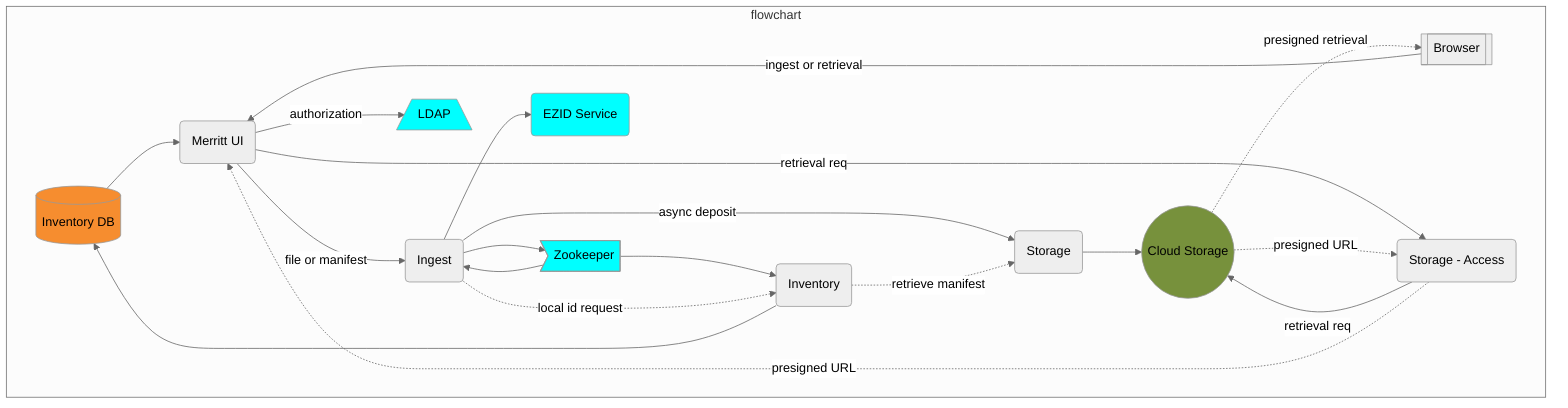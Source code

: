 %%{init: {'theme': 'neutral', 'securityLevel': 'loose'}}%%
graph TD
  RDS[(Inventory DB)]
  UI("Merritt UI")
  click UI href "https://github.com/CDLUC3/mrt-dashboard" "source code"
  ING(Ingest)
  click ING href "https://github.com/CDLUC3/mrt-ingest" "source code"
  ST(Storage)
  click ST href "https://github.com/CDLUC3/mrt-store" "source code"
  STACC(Storage - Access)
  click STACC href "https://github.com/CDLUC3/mrt-store" "source code"
  INV(Inventory)
  click INV href "https://github.com/CDLUC3/mrt-inventory" "source code"
  CLOUD(("Cloud Storage"))
  click INV href "https://github.com/CDLUC3/mrt-cloud" "source code"
  LDAP[/LDAP\]
  ZOO>Zookeeper]
  click ZOO href "https://github.com/CDLUC3/mrt-zoo" "source code"
  EZID(EZID Service)
  click EZID href "https://ezid.cdlib.org/" "service link"
  BROWSER[[Browser]]

  subgraph flowchart
    BROWSER --> |ingest or retrieval| UI
    RDS --> UI
    UI --> |"file or manifest"| ING
    UI --> |authorization| LDAP
    ING --> |"async deposit"| ST
    ING --> ZOO
    ZOO --> ING
    ZOO --> INV
    UI ---> |retrieval req| STACC
    INV --> RDS
    STACC --> |retrieval req| CLOUD
    CLOUD -.-> |presigned URL| STACC
    STACC -.-> |presigned URL| UI
    ING --> EZID
    CLOUD -.-> |presigned retrieval| BROWSER
    ING -.-> |local id request| INV
    INV -.-> |retrieve manifest| ST
    ST --> CLOUD
  end

  style CLOUD fill:#77913C
  style RDS fill:#F68D2F
  style LDAP fill:cyan
  style ZOO fill:cyan
  style EZID fill:cyan
  
  classDef FOCUS stroke:red,stroke-width:5px,fill:yellow